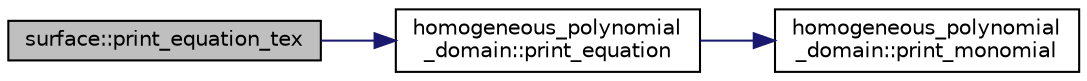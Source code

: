 digraph "surface::print_equation_tex"
{
  edge [fontname="Helvetica",fontsize="10",labelfontname="Helvetica",labelfontsize="10"];
  node [fontname="Helvetica",fontsize="10",shape=record];
  rankdir="LR";
  Node4768 [label="surface::print_equation_tex",height=0.2,width=0.4,color="black", fillcolor="grey75", style="filled", fontcolor="black"];
  Node4768 -> Node4769 [color="midnightblue",fontsize="10",style="solid",fontname="Helvetica"];
  Node4769 [label="homogeneous_polynomial\l_domain::print_equation",height=0.2,width=0.4,color="black", fillcolor="white", style="filled",URL="$d2/da7/classhomogeneous__polynomial__domain.html#a39fe7da58a442801d7c8be1121a57bfe"];
  Node4769 -> Node4770 [color="midnightblue",fontsize="10",style="solid",fontname="Helvetica"];
  Node4770 [label="homogeneous_polynomial\l_domain::print_monomial",height=0.2,width=0.4,color="black", fillcolor="white", style="filled",URL="$d2/da7/classhomogeneous__polynomial__domain.html#aba45b13898b259a147e45bf92a622fd8"];
}
